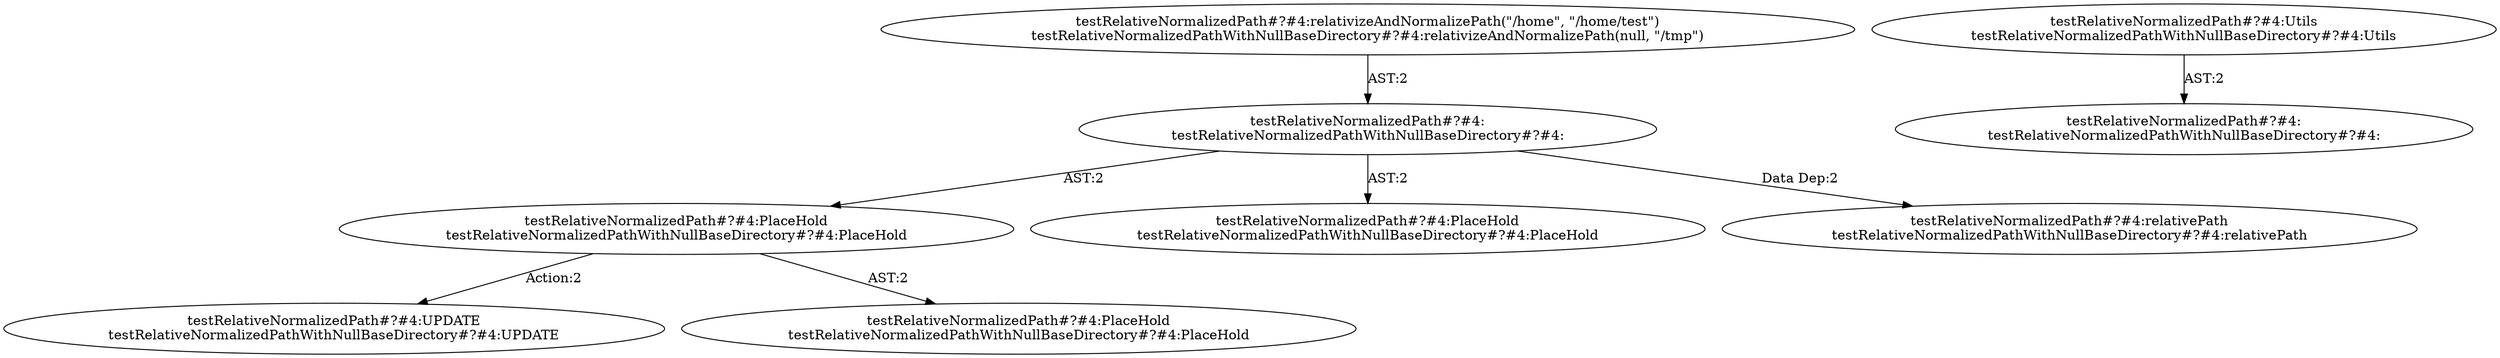 digraph "Pattern" {
0 [label="testRelativeNormalizedPath#?#4:UPDATE
testRelativeNormalizedPathWithNullBaseDirectory#?#4:UPDATE" shape=ellipse]
1 [label="testRelativeNormalizedPath#?#4:PlaceHold
testRelativeNormalizedPathWithNullBaseDirectory#?#4:PlaceHold" shape=ellipse]
2 [label="testRelativeNormalizedPath#?#4:
testRelativeNormalizedPathWithNullBaseDirectory#?#4:" shape=ellipse]
3 [label="testRelativeNormalizedPath#?#4:relativizeAndNormalizePath(\"/home\", \"/home/test\")
testRelativeNormalizedPathWithNullBaseDirectory#?#4:relativizeAndNormalizePath(null, \"/tmp\")" shape=ellipse]
4 [label="testRelativeNormalizedPath#?#4:PlaceHold
testRelativeNormalizedPathWithNullBaseDirectory#?#4:PlaceHold" shape=ellipse]
5 [label="testRelativeNormalizedPath#?#4:relativePath
testRelativeNormalizedPathWithNullBaseDirectory#?#4:relativePath" shape=ellipse]
6 [label="testRelativeNormalizedPath#?#4:PlaceHold
testRelativeNormalizedPathWithNullBaseDirectory#?#4:PlaceHold" shape=ellipse]
7 [label="testRelativeNormalizedPath#?#4:Utils
testRelativeNormalizedPathWithNullBaseDirectory#?#4:Utils" shape=ellipse]
8 [label="testRelativeNormalizedPath#?#4:
testRelativeNormalizedPathWithNullBaseDirectory#?#4:" shape=ellipse]
1 -> 0 [label="Action:2"];
1 -> 6 [label="AST:2"];
2 -> 1 [label="AST:2"];
2 -> 4 [label="AST:2"];
2 -> 5 [label="Data Dep:2"];
3 -> 2 [label="AST:2"];
7 -> 8 [label="AST:2"];
}